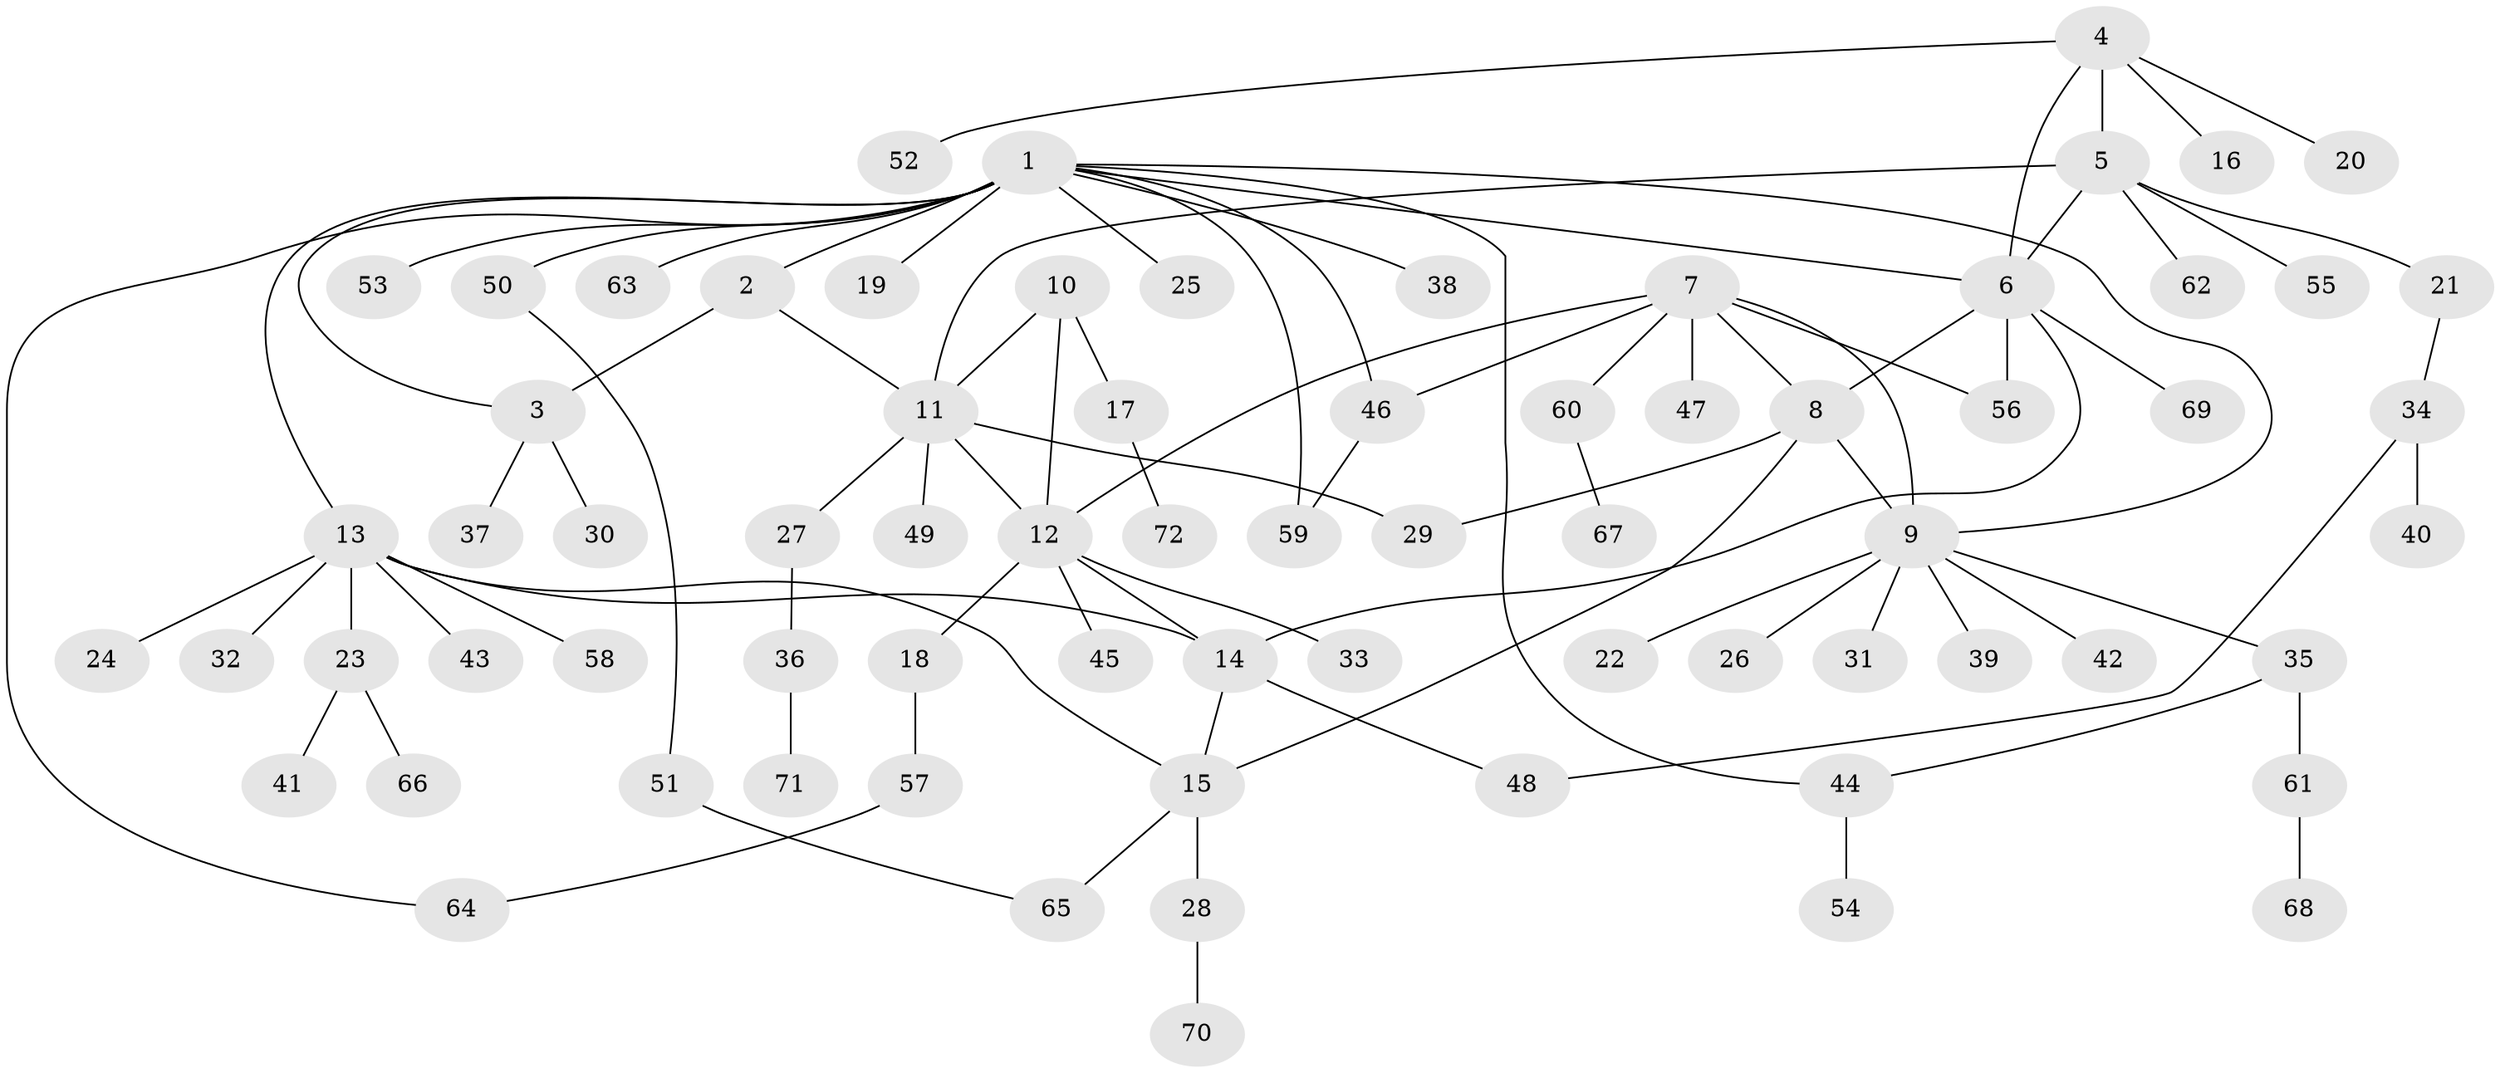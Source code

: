 // Generated by graph-tools (version 1.1) at 2025/15/03/09/25 04:15:46]
// undirected, 72 vertices, 90 edges
graph export_dot {
graph [start="1"]
  node [color=gray90,style=filled];
  1;
  2;
  3;
  4;
  5;
  6;
  7;
  8;
  9;
  10;
  11;
  12;
  13;
  14;
  15;
  16;
  17;
  18;
  19;
  20;
  21;
  22;
  23;
  24;
  25;
  26;
  27;
  28;
  29;
  30;
  31;
  32;
  33;
  34;
  35;
  36;
  37;
  38;
  39;
  40;
  41;
  42;
  43;
  44;
  45;
  46;
  47;
  48;
  49;
  50;
  51;
  52;
  53;
  54;
  55;
  56;
  57;
  58;
  59;
  60;
  61;
  62;
  63;
  64;
  65;
  66;
  67;
  68;
  69;
  70;
  71;
  72;
  1 -- 2;
  1 -- 3;
  1 -- 6;
  1 -- 9;
  1 -- 13;
  1 -- 19;
  1 -- 25;
  1 -- 38;
  1 -- 44;
  1 -- 46;
  1 -- 50;
  1 -- 53;
  1 -- 59;
  1 -- 63;
  1 -- 64;
  2 -- 3;
  2 -- 11;
  3 -- 30;
  3 -- 37;
  4 -- 5;
  4 -- 6;
  4 -- 16;
  4 -- 20;
  4 -- 52;
  5 -- 6;
  5 -- 11;
  5 -- 21;
  5 -- 55;
  5 -- 62;
  6 -- 8;
  6 -- 14;
  6 -- 56;
  6 -- 69;
  7 -- 8;
  7 -- 9;
  7 -- 12;
  7 -- 46;
  7 -- 47;
  7 -- 56;
  7 -- 60;
  8 -- 9;
  8 -- 15;
  8 -- 29;
  9 -- 22;
  9 -- 26;
  9 -- 31;
  9 -- 35;
  9 -- 39;
  9 -- 42;
  10 -- 11;
  10 -- 12;
  10 -- 17;
  11 -- 12;
  11 -- 27;
  11 -- 29;
  11 -- 49;
  12 -- 14;
  12 -- 18;
  12 -- 33;
  12 -- 45;
  13 -- 14;
  13 -- 15;
  13 -- 23;
  13 -- 24;
  13 -- 32;
  13 -- 43;
  13 -- 58;
  14 -- 15;
  14 -- 48;
  15 -- 28;
  15 -- 65;
  17 -- 72;
  18 -- 57;
  21 -- 34;
  23 -- 41;
  23 -- 66;
  27 -- 36;
  28 -- 70;
  34 -- 40;
  34 -- 48;
  35 -- 44;
  35 -- 61;
  36 -- 71;
  44 -- 54;
  46 -- 59;
  50 -- 51;
  51 -- 65;
  57 -- 64;
  60 -- 67;
  61 -- 68;
}
